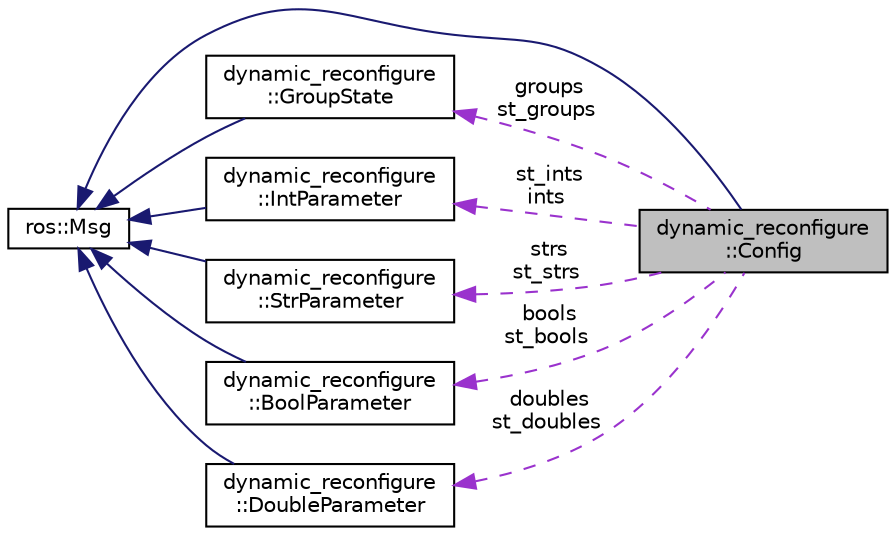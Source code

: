 digraph "dynamic_reconfigure::Config"
{
  edge [fontname="Helvetica",fontsize="10",labelfontname="Helvetica",labelfontsize="10"];
  node [fontname="Helvetica",fontsize="10",shape=record];
  rankdir="LR";
  Node1 [label="dynamic_reconfigure\l::Config",height=0.2,width=0.4,color="black", fillcolor="grey75", style="filled" fontcolor="black"];
  Node2 -> Node1 [dir="back",color="midnightblue",fontsize="10",style="solid",fontname="Helvetica"];
  Node2 [label="ros::Msg",height=0.2,width=0.4,color="black", fillcolor="white", style="filled",URL="$classros_1_1_msg.html"];
  Node3 -> Node1 [dir="back",color="darkorchid3",fontsize="10",style="dashed",label=" groups\nst_groups" ,fontname="Helvetica"];
  Node3 [label="dynamic_reconfigure\l::GroupState",height=0.2,width=0.4,color="black", fillcolor="white", style="filled",URL="$classdynamic__reconfigure_1_1_group_state.html"];
  Node2 -> Node3 [dir="back",color="midnightblue",fontsize="10",style="solid",fontname="Helvetica"];
  Node4 -> Node1 [dir="back",color="darkorchid3",fontsize="10",style="dashed",label=" st_ints\nints" ,fontname="Helvetica"];
  Node4 [label="dynamic_reconfigure\l::IntParameter",height=0.2,width=0.4,color="black", fillcolor="white", style="filled",URL="$classdynamic__reconfigure_1_1_int_parameter.html"];
  Node2 -> Node4 [dir="back",color="midnightblue",fontsize="10",style="solid",fontname="Helvetica"];
  Node5 -> Node1 [dir="back",color="darkorchid3",fontsize="10",style="dashed",label=" strs\nst_strs" ,fontname="Helvetica"];
  Node5 [label="dynamic_reconfigure\l::StrParameter",height=0.2,width=0.4,color="black", fillcolor="white", style="filled",URL="$classdynamic__reconfigure_1_1_str_parameter.html"];
  Node2 -> Node5 [dir="back",color="midnightblue",fontsize="10",style="solid",fontname="Helvetica"];
  Node6 -> Node1 [dir="back",color="darkorchid3",fontsize="10",style="dashed",label=" bools\nst_bools" ,fontname="Helvetica"];
  Node6 [label="dynamic_reconfigure\l::BoolParameter",height=0.2,width=0.4,color="black", fillcolor="white", style="filled",URL="$classdynamic__reconfigure_1_1_bool_parameter.html"];
  Node2 -> Node6 [dir="back",color="midnightblue",fontsize="10",style="solid",fontname="Helvetica"];
  Node7 -> Node1 [dir="back",color="darkorchid3",fontsize="10",style="dashed",label=" doubles\nst_doubles" ,fontname="Helvetica"];
  Node7 [label="dynamic_reconfigure\l::DoubleParameter",height=0.2,width=0.4,color="black", fillcolor="white", style="filled",URL="$classdynamic__reconfigure_1_1_double_parameter.html"];
  Node2 -> Node7 [dir="back",color="midnightblue",fontsize="10",style="solid",fontname="Helvetica"];
}

